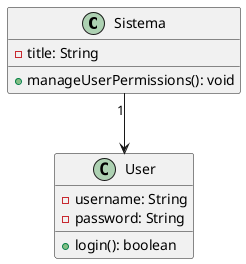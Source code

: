 @startuml

class Sistema {
    - title: String
    + manageUserPermissions(): void
}

class User {
    - username: String
    - password: String
    + login(): boolean
}

Sistema "1" --> User

@enduml